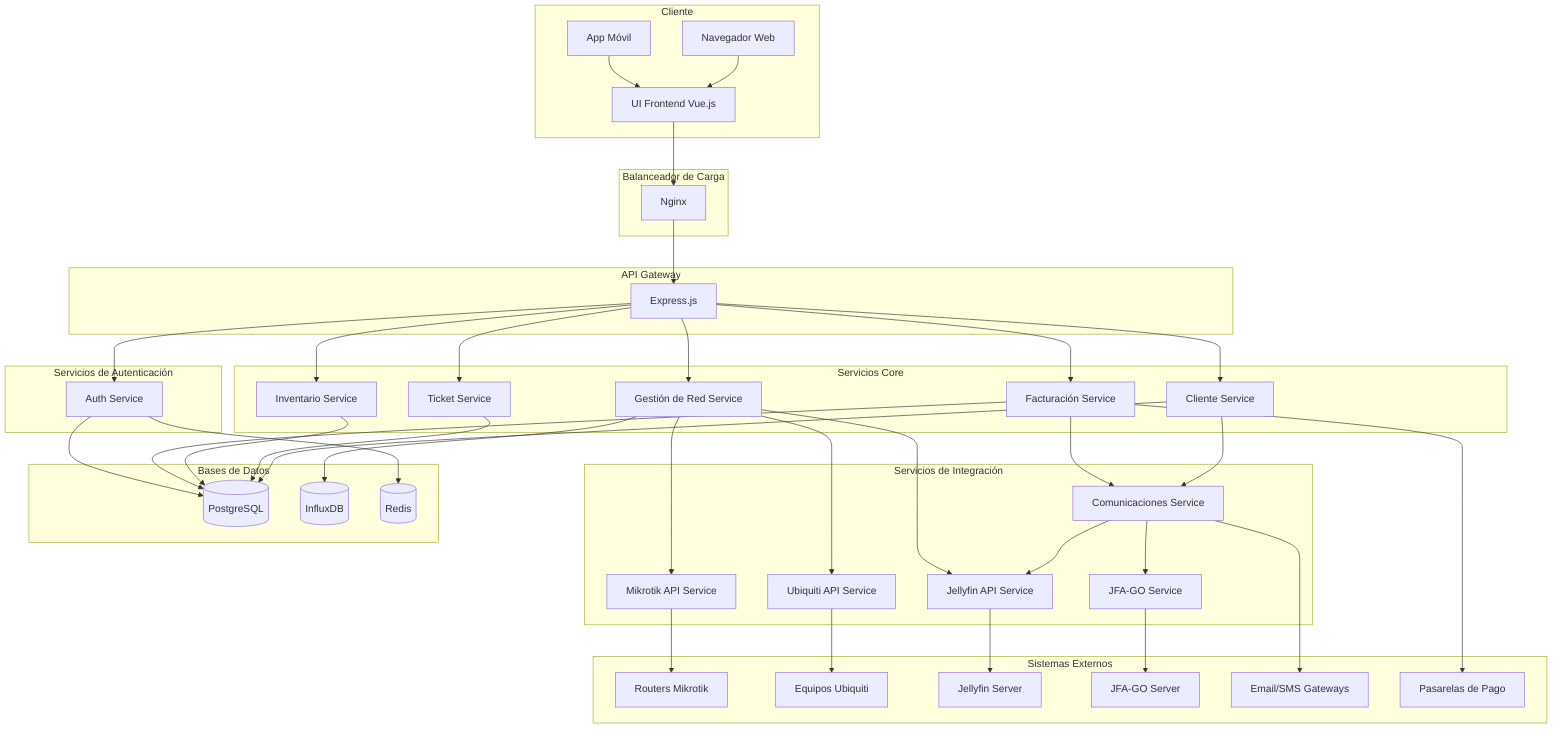 graph TD
    subgraph "Cliente"
        A[Navegador Web] --> B[UI Frontend Vue.js]
        M[App Móvil] --> B
    end

    subgraph "Balanceador de Carga"
        C[Nginx]
    end

    subgraph "API Gateway"
        D[Express.js]
    end

    subgraph "Servicios de Autenticación"
        E[Auth Service]
    end

    subgraph "Servicios Core"
        F[Cliente Service]
        G[Gestión de Red Service]
        H[Ticket Service]
        I[Inventario Service]
        J[Facturación Service]
    end

    subgraph "Servicios de Integración"
        K[Mikrotik API Service]
        L[Ubiquiti API Service]
        N[Jellyfin API Service]
        O[JFA-GO Service]
        P[Comunicaciones Service]
    end

    subgraph "Bases de Datos"
        Q[(PostgreSQL)]
        R[(InfluxDB)]
        S[(Redis)]
    end

    subgraph "Sistemas Externos"
        T[Routers Mikrotik]
        U[Equipos Ubiquiti]
        V[Jellyfin Server]
        W[JFA-GO Server]
        X[Email/SMS Gateways]
        Y[Pasarelas de Pago]
    end

    B --> C
    C --> D
    D --> E
    D --> F
    D --> G
    D --> H
    D --> I
    D --> J

    F --> Q
    G --> R
    G --> K
    G --> L
    H --> Q
    I --> Q
    J --> Q
    J --> Y

    K --> T
    L --> U
    N --> V
    O --> W
    P --> X

    E --> S
    E --> Q
    
    F --> P
    P --> N
    P --> O
    
    G --> N
    J --> P